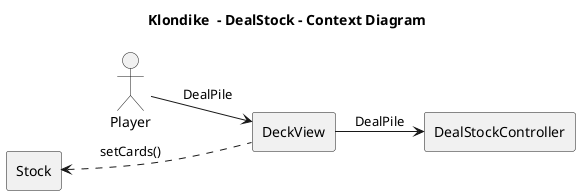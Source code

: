 @startuml ContextDiagram
!pragma layout smetana
title Klondike  - DealStock - Context Diagram
left to right direction

actor Player
rectangle DeckView
rectangle DealStockController
rectangle Stock

Player --> DeckView: DealPile
DeckView --> DealStockController: DealPile
DeckView -up..> Stock: setCards()

@enduml
